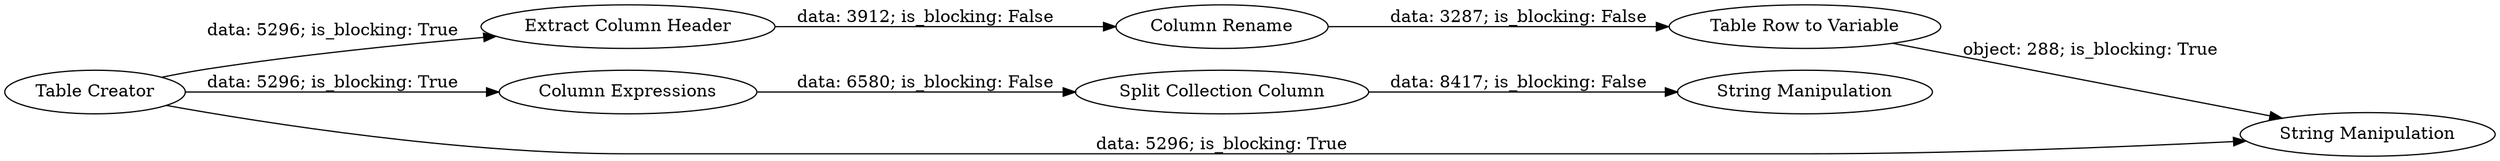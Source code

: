digraph {
	"-3138379615771556760_6" [label="Extract Column Header"]
	"-3138379615771556760_4" [label="Column Expressions"]
	"-3138379615771556760_2" [label="String Manipulation"]
	"-3138379615771556760_7" [label="Table Row to Variable"]
	"-3138379615771556760_5" [label="Split Collection Column"]
	"-3138379615771556760_1" [label="Table Creator"]
	"-3138379615771556760_9" [label="String Manipulation"]
	"-3138379615771556760_8" [label="Column Rename"]
	"-3138379615771556760_5" -> "-3138379615771556760_9" [label="data: 8417; is_blocking: False"]
	"-3138379615771556760_8" -> "-3138379615771556760_7" [label="data: 3287; is_blocking: False"]
	"-3138379615771556760_1" -> "-3138379615771556760_6" [label="data: 5296; is_blocking: True"]
	"-3138379615771556760_1" -> "-3138379615771556760_4" [label="data: 5296; is_blocking: True"]
	"-3138379615771556760_6" -> "-3138379615771556760_8" [label="data: 3912; is_blocking: False"]
	"-3138379615771556760_4" -> "-3138379615771556760_5" [label="data: 6580; is_blocking: False"]
	"-3138379615771556760_7" -> "-3138379615771556760_2" [label="object: 288; is_blocking: True"]
	"-3138379615771556760_1" -> "-3138379615771556760_2" [label="data: 5296; is_blocking: True"]
	rankdir=LR
}
